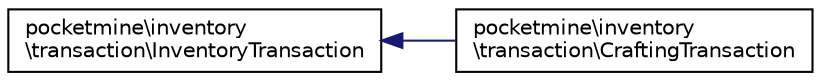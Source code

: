 digraph "Graphical Class Hierarchy"
{
 // INTERACTIVE_SVG=YES
 // LATEX_PDF_SIZE
  edge [fontname="Helvetica",fontsize="10",labelfontname="Helvetica",labelfontsize="10"];
  node [fontname="Helvetica",fontsize="10",shape=record];
  rankdir="LR";
  Node0 [label="pocketmine\\inventory\l\\transaction\\InventoryTransaction",height=0.2,width=0.4,color="black", fillcolor="white", style="filled",URL="$d3/de1/classpocketmine_1_1inventory_1_1transaction_1_1_inventory_transaction.html",tooltip=" "];
  Node0 -> Node1 [dir="back",color="midnightblue",fontsize="10",style="solid",fontname="Helvetica"];
  Node1 [label="pocketmine\\inventory\l\\transaction\\CraftingTransaction",height=0.2,width=0.4,color="black", fillcolor="white", style="filled",URL="$db/d5b/classpocketmine_1_1inventory_1_1transaction_1_1_crafting_transaction.html",tooltip=" "];
}
